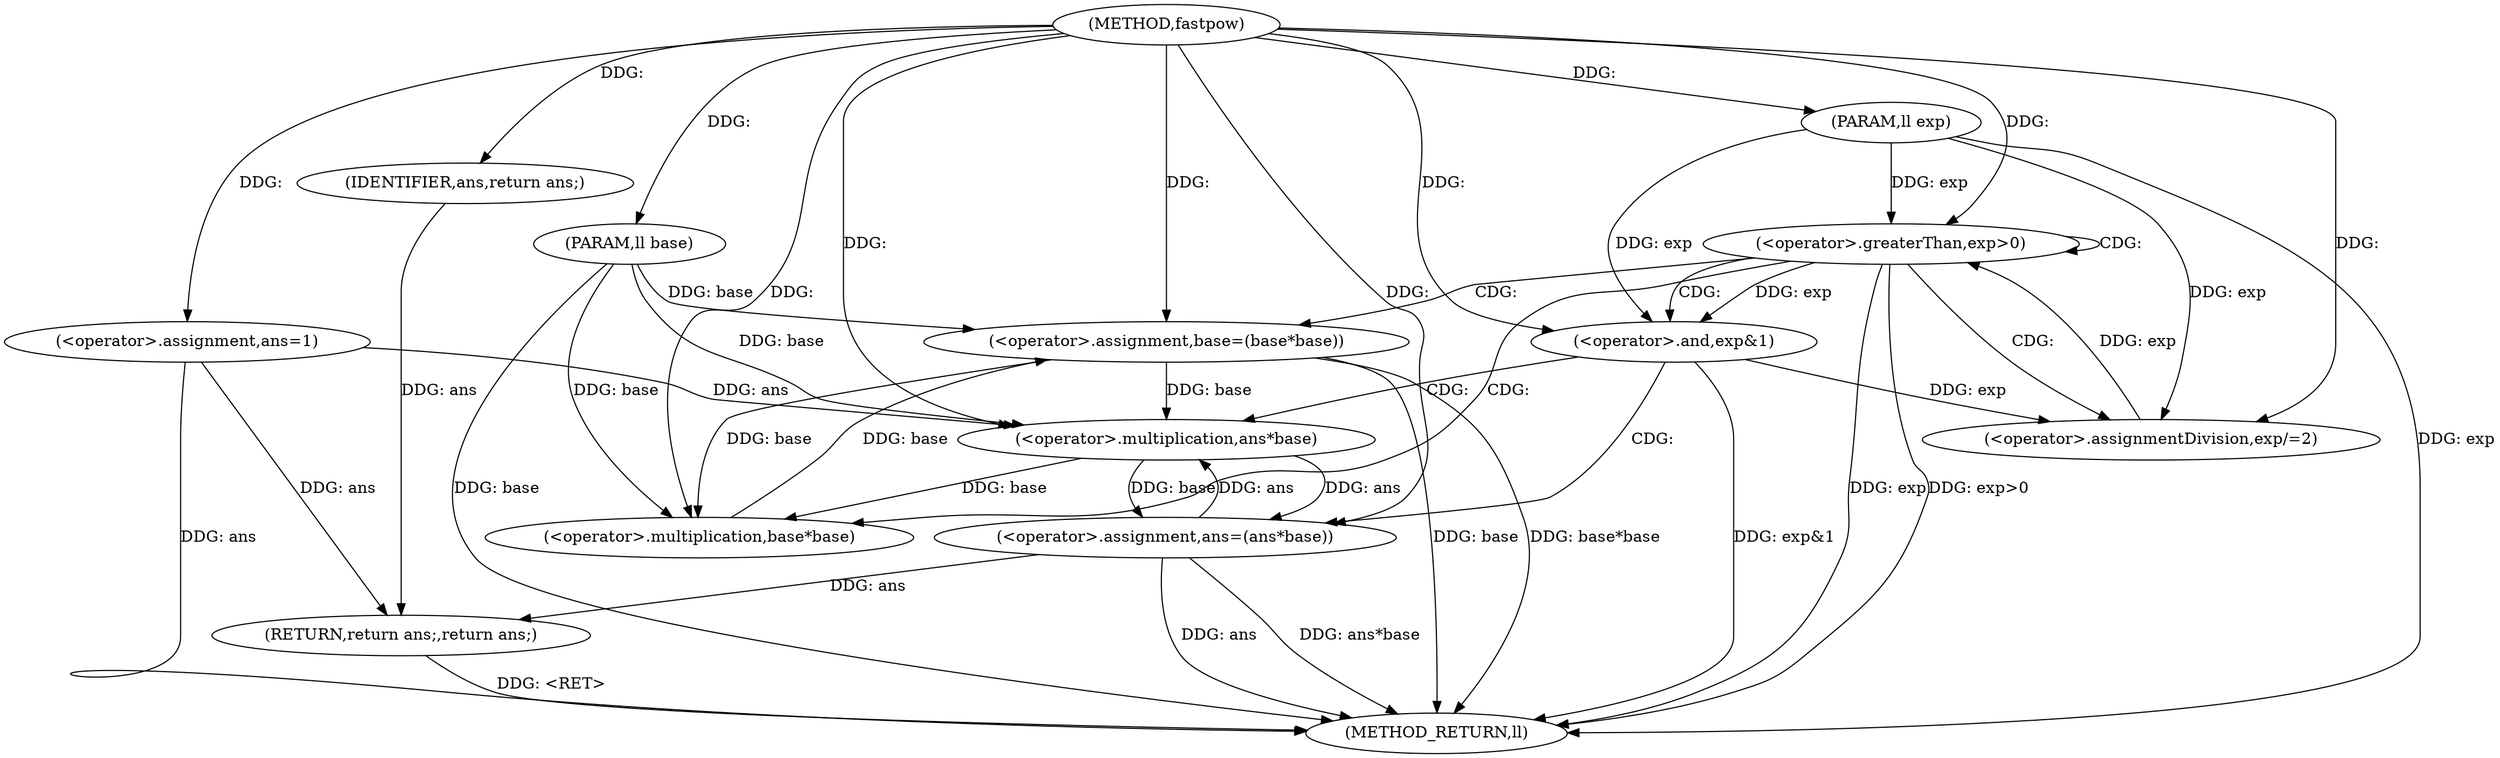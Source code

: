 digraph "fastpow" {  
"1000222" [label = "(METHOD,fastpow)" ]
"1000254" [label = "(METHOD_RETURN,ll)" ]
"1000223" [label = "(PARAM,ll base)" ]
"1000224" [label = "(PARAM,ll exp)" ]
"1000227" [label = "(<operator>.assignment,ans=1)" ]
"1000252" [label = "(RETURN,return ans;,return ans;)" ]
"1000231" [label = "(<operator>.greaterThan,exp>0)" ]
"1000253" [label = "(IDENTIFIER,ans,return ans;)" ]
"1000244" [label = "(<operator>.assignment,base=(base*base))" ]
"1000249" [label = "(<operator>.assignmentDivision,exp/=2)" ]
"1000236" [label = "(<operator>.and,exp&1)" ]
"1000239" [label = "(<operator>.assignment,ans=(ans*base))" ]
"1000246" [label = "(<operator>.multiplication,base*base)" ]
"1000241" [label = "(<operator>.multiplication,ans*base)" ]
  "1000252" -> "1000254"  [ label = "DDG: <RET>"] 
  "1000223" -> "1000254"  [ label = "DDG: base"] 
  "1000224" -> "1000254"  [ label = "DDG: exp"] 
  "1000227" -> "1000254"  [ label = "DDG: ans"] 
  "1000231" -> "1000254"  [ label = "DDG: exp"] 
  "1000231" -> "1000254"  [ label = "DDG: exp>0"] 
  "1000236" -> "1000254"  [ label = "DDG: exp&1"] 
  "1000239" -> "1000254"  [ label = "DDG: ans"] 
  "1000239" -> "1000254"  [ label = "DDG: ans*base"] 
  "1000244" -> "1000254"  [ label = "DDG: base"] 
  "1000244" -> "1000254"  [ label = "DDG: base*base"] 
  "1000222" -> "1000223"  [ label = "DDG: "] 
  "1000222" -> "1000224"  [ label = "DDG: "] 
  "1000222" -> "1000227"  [ label = "DDG: "] 
  "1000253" -> "1000252"  [ label = "DDG: ans"] 
  "1000227" -> "1000252"  [ label = "DDG: ans"] 
  "1000239" -> "1000252"  [ label = "DDG: ans"] 
  "1000222" -> "1000253"  [ label = "DDG: "] 
  "1000249" -> "1000231"  [ label = "DDG: exp"] 
  "1000224" -> "1000231"  [ label = "DDG: exp"] 
  "1000222" -> "1000231"  [ label = "DDG: "] 
  "1000246" -> "1000244"  [ label = "DDG: base"] 
  "1000222" -> "1000249"  [ label = "DDG: "] 
  "1000241" -> "1000239"  [ label = "DDG: base"] 
  "1000241" -> "1000239"  [ label = "DDG: ans"] 
  "1000223" -> "1000244"  [ label = "DDG: base"] 
  "1000222" -> "1000244"  [ label = "DDG: "] 
  "1000236" -> "1000249"  [ label = "DDG: exp"] 
  "1000224" -> "1000249"  [ label = "DDG: exp"] 
  "1000231" -> "1000236"  [ label = "DDG: exp"] 
  "1000224" -> "1000236"  [ label = "DDG: exp"] 
  "1000222" -> "1000236"  [ label = "DDG: "] 
  "1000222" -> "1000239"  [ label = "DDG: "] 
  "1000241" -> "1000246"  [ label = "DDG: base"] 
  "1000244" -> "1000246"  [ label = "DDG: base"] 
  "1000223" -> "1000246"  [ label = "DDG: base"] 
  "1000222" -> "1000246"  [ label = "DDG: "] 
  "1000227" -> "1000241"  [ label = "DDG: ans"] 
  "1000239" -> "1000241"  [ label = "DDG: ans"] 
  "1000222" -> "1000241"  [ label = "DDG: "] 
  "1000244" -> "1000241"  [ label = "DDG: base"] 
  "1000223" -> "1000241"  [ label = "DDG: base"] 
  "1000231" -> "1000231"  [ label = "CDG: "] 
  "1000231" -> "1000236"  [ label = "CDG: "] 
  "1000231" -> "1000244"  [ label = "CDG: "] 
  "1000231" -> "1000246"  [ label = "CDG: "] 
  "1000231" -> "1000249"  [ label = "CDG: "] 
  "1000236" -> "1000241"  [ label = "CDG: "] 
  "1000236" -> "1000239"  [ label = "CDG: "] 
}
